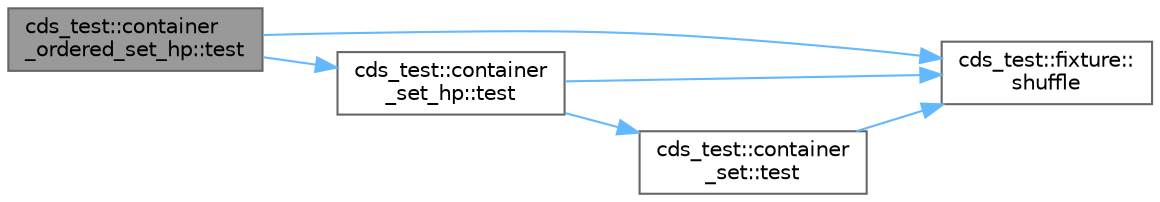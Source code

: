 digraph "cds_test::container_ordered_set_hp::test"
{
 // LATEX_PDF_SIZE
  bgcolor="transparent";
  edge [fontname=Helvetica,fontsize=10,labelfontname=Helvetica,labelfontsize=10];
  node [fontname=Helvetica,fontsize=10,shape=box,height=0.2,width=0.4];
  rankdir="LR";
  Node1 [id="Node000001",label="cds_test::container\l_ordered_set_hp::test",height=0.2,width=0.4,color="gray40", fillcolor="grey60", style="filled", fontcolor="black",tooltip=" "];
  Node1 -> Node2 [id="edge1_Node000001_Node000002",color="steelblue1",style="solid",tooltip=" "];
  Node2 [id="Node000002",label="cds_test::fixture::\lshuffle",height=0.2,width=0.4,color="grey40", fillcolor="white", style="filled",URL="$classcds__test_1_1fixture.html#a1a98db99b4d82c222b0cb65587ba4a47",tooltip=" "];
  Node1 -> Node3 [id="edge2_Node000001_Node000003",color="steelblue1",style="solid",tooltip=" "];
  Node3 [id="Node000003",label="cds_test::container\l_set_hp::test",height=0.2,width=0.4,color="grey40", fillcolor="white", style="filled",URL="$classcds__test_1_1container__set__hp.html#a44c770c2dbe4f40c7602774cc54f23a6",tooltip=" "];
  Node3 -> Node2 [id="edge3_Node000003_Node000002",color="steelblue1",style="solid",tooltip=" "];
  Node3 -> Node4 [id="edge4_Node000003_Node000004",color="steelblue1",style="solid",tooltip=" "];
  Node4 [id="Node000004",label="cds_test::container\l_set::test",height=0.2,width=0.4,color="grey40", fillcolor="white", style="filled",URL="$classcds__test_1_1container__set.html#aa65404bbf3e9b86356ca42a98d32b44f",tooltip=" "];
  Node4 -> Node2 [id="edge5_Node000004_Node000002",color="steelblue1",style="solid",tooltip=" "];
}
